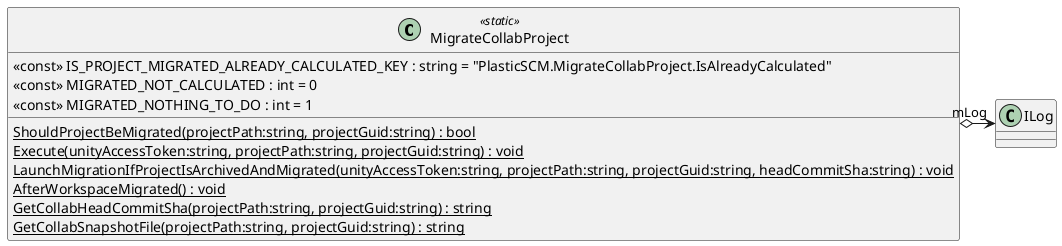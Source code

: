 @startuml
class MigrateCollabProject <<static>> {
    {static} ShouldProjectBeMigrated(projectPath:string, projectGuid:string) : bool
    {static} Execute(unityAccessToken:string, projectPath:string, projectGuid:string) : void
    {static} LaunchMigrationIfProjectIsArchivedAndMigrated(unityAccessToken:string, projectPath:string, projectGuid:string, headCommitSha:string) : void
    {static} AfterWorkspaceMigrated() : void
    {static} GetCollabHeadCommitSha(projectPath:string, projectGuid:string) : string
    {static} GetCollabSnapshotFile(projectPath:string, projectGuid:string) : string
    <<const>> IS_PROJECT_MIGRATED_ALREADY_CALCULATED_KEY : string = "PlasticSCM.MigrateCollabProject.IsAlreadyCalculated"
    <<const>> MIGRATED_NOT_CALCULATED : int = 0
    <<const>> MIGRATED_NOTHING_TO_DO : int = 1
}
MigrateCollabProject o-> "mLog" ILog
@enduml
